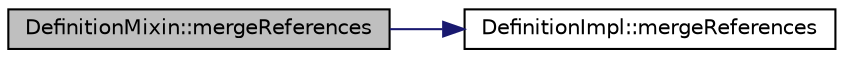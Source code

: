 digraph "DefinitionMixin::mergeReferences"
{
 // LATEX_PDF_SIZE
  edge [fontname="Helvetica",fontsize="10",labelfontname="Helvetica",labelfontsize="10"];
  node [fontname="Helvetica",fontsize="10",shape=record];
  rankdir="LR";
  Node1 [label="DefinitionMixin::mergeReferences",height=0.2,width=0.4,color="black", fillcolor="grey75", style="filled", fontcolor="black",tooltip=" "];
  Node1 -> Node2 [color="midnightblue",fontsize="10",style="solid",fontname="Helvetica"];
  Node2 [label="DefinitionImpl::mergeReferences",height=0.2,width=0.4,color="black", fillcolor="white", style="filled",URL="$classDefinitionImpl.html#ae6e2451da5b0554ce76b3760277fa1e0",tooltip=" "];
}
